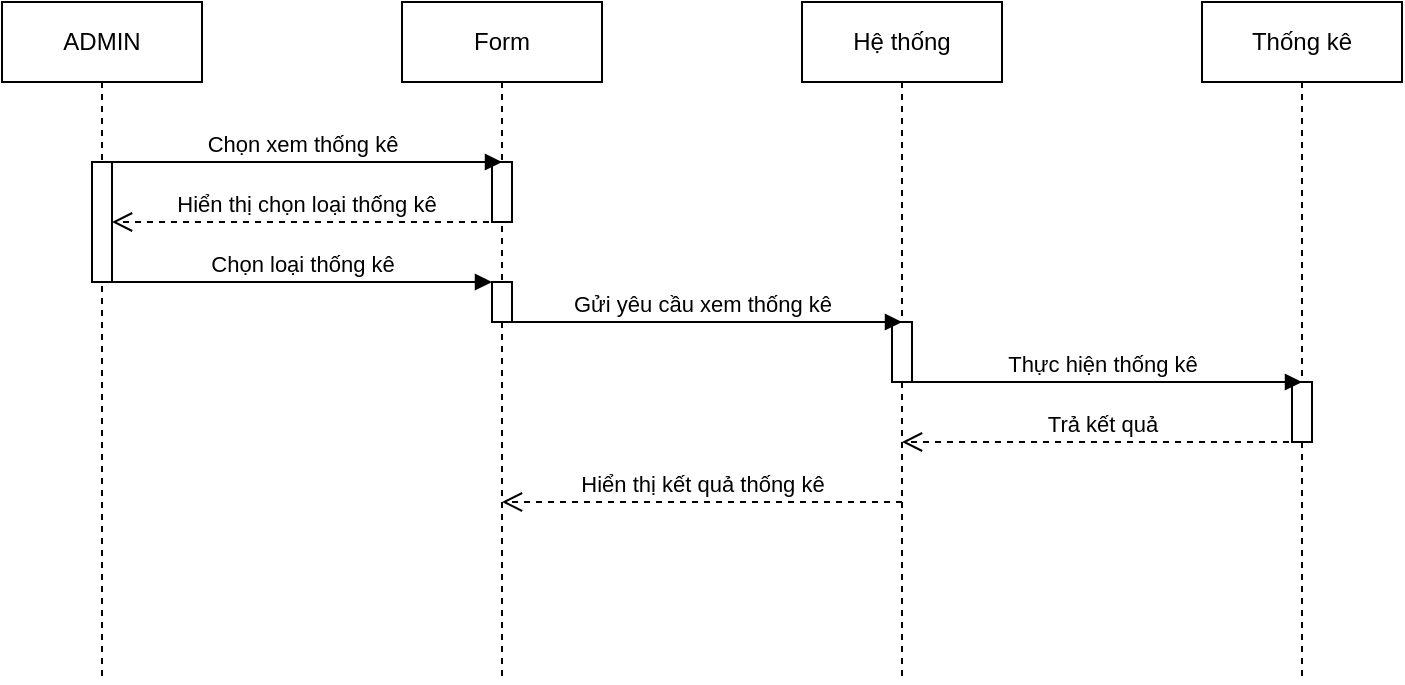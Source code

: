 <mxfile version="22.0.8" type="device">
  <diagram name="Page-1" id="slU-IO-0lukB3EVgzsmG">
    <mxGraphModel dx="872" dy="465" grid="1" gridSize="10" guides="1" tooltips="1" connect="1" arrows="1" fold="1" page="1" pageScale="1" pageWidth="850" pageHeight="1100" math="0" shadow="0">
      <root>
        <mxCell id="0" />
        <mxCell id="1" parent="0" />
        <mxCell id="BBWcsYoWvdRTdr-FFXiB-2" value="ADMIN" style="shape=umlLifeline;perimeter=lifelinePerimeter;whiteSpace=wrap;html=1;container=1;dropTarget=0;collapsible=0;recursiveResize=0;outlineConnect=0;portConstraint=eastwest;newEdgeStyle={&quot;curved&quot;:0,&quot;rounded&quot;:0};" vertex="1" parent="1">
          <mxGeometry x="40" y="60" width="100" height="340" as="geometry" />
        </mxCell>
        <mxCell id="BBWcsYoWvdRTdr-FFXiB-3" value="" style="html=1;points=[[0,0,0,0,5],[0,1,0,0,-5],[1,0,0,0,5],[1,1,0,0,-5]];perimeter=orthogonalPerimeter;outlineConnect=0;targetShapes=umlLifeline;portConstraint=eastwest;newEdgeStyle={&quot;curved&quot;:0,&quot;rounded&quot;:0};" vertex="1" parent="BBWcsYoWvdRTdr-FFXiB-2">
          <mxGeometry x="45" y="80" width="10" height="60" as="geometry" />
        </mxCell>
        <mxCell id="BBWcsYoWvdRTdr-FFXiB-5" value="Form" style="shape=umlLifeline;perimeter=lifelinePerimeter;whiteSpace=wrap;html=1;container=1;dropTarget=0;collapsible=0;recursiveResize=0;outlineConnect=0;portConstraint=eastwest;newEdgeStyle={&quot;curved&quot;:0,&quot;rounded&quot;:0};" vertex="1" parent="1">
          <mxGeometry x="240" y="60" width="100" height="340" as="geometry" />
        </mxCell>
        <mxCell id="BBWcsYoWvdRTdr-FFXiB-6" value="" style="html=1;points=[[0,0,0,0,5],[0,1,0,0,-5],[1,0,0,0,5],[1,1,0,0,-5]];perimeter=orthogonalPerimeter;outlineConnect=0;targetShapes=umlLifeline;portConstraint=eastwest;newEdgeStyle={&quot;curved&quot;:0,&quot;rounded&quot;:0};" vertex="1" parent="BBWcsYoWvdRTdr-FFXiB-5">
          <mxGeometry x="45" y="80" width="10" height="30" as="geometry" />
        </mxCell>
        <mxCell id="BBWcsYoWvdRTdr-FFXiB-7" value="" style="html=1;points=[[0,0,0,0,5],[0,1,0,0,-5],[1,0,0,0,5],[1,1,0,0,-5]];perimeter=orthogonalPerimeter;outlineConnect=0;targetShapes=umlLifeline;portConstraint=eastwest;newEdgeStyle={&quot;curved&quot;:0,&quot;rounded&quot;:0};" vertex="1" parent="BBWcsYoWvdRTdr-FFXiB-5">
          <mxGeometry x="45" y="140" width="10" height="20" as="geometry" />
        </mxCell>
        <mxCell id="BBWcsYoWvdRTdr-FFXiB-9" value="Hệ thống" style="shape=umlLifeline;perimeter=lifelinePerimeter;whiteSpace=wrap;html=1;container=1;dropTarget=0;collapsible=0;recursiveResize=0;outlineConnect=0;portConstraint=eastwest;newEdgeStyle={&quot;curved&quot;:0,&quot;rounded&quot;:0};" vertex="1" parent="1">
          <mxGeometry x="440" y="60" width="100" height="340" as="geometry" />
        </mxCell>
        <mxCell id="BBWcsYoWvdRTdr-FFXiB-10" value="" style="html=1;points=[[0,0,0,0,5],[0,1,0,0,-5],[1,0,0,0,5],[1,1,0,0,-5]];perimeter=orthogonalPerimeter;outlineConnect=0;targetShapes=umlLifeline;portConstraint=eastwest;newEdgeStyle={&quot;curved&quot;:0,&quot;rounded&quot;:0};" vertex="1" parent="BBWcsYoWvdRTdr-FFXiB-9">
          <mxGeometry x="45" y="160" width="10" height="30" as="geometry" />
        </mxCell>
        <mxCell id="BBWcsYoWvdRTdr-FFXiB-15" value="Hiển thị chọn loại thống kê" style="html=1;verticalAlign=bottom;endArrow=open;dashed=1;endSize=8;curved=0;rounded=0;" edge="1" parent="1">
          <mxGeometry relative="1" as="geometry">
            <mxPoint x="289.5" y="170" as="sourcePoint" />
            <mxPoint x="95" y="170" as="targetPoint" />
            <Array as="points" />
          </mxGeometry>
        </mxCell>
        <mxCell id="BBWcsYoWvdRTdr-FFXiB-16" value="Chọn loại thống kê" style="html=1;verticalAlign=bottom;endArrow=block;curved=0;rounded=0;" edge="1" parent="1" source="BBWcsYoWvdRTdr-FFXiB-3" target="BBWcsYoWvdRTdr-FFXiB-7">
          <mxGeometry width="80" relative="1" as="geometry">
            <mxPoint x="120" y="220" as="sourcePoint" />
            <mxPoint x="350" y="220" as="targetPoint" />
          </mxGeometry>
        </mxCell>
        <mxCell id="BBWcsYoWvdRTdr-FFXiB-17" value="Chọn xem thống kê" style="html=1;verticalAlign=bottom;endArrow=block;curved=0;rounded=0;" edge="1" parent="1">
          <mxGeometry width="80" relative="1" as="geometry">
            <mxPoint x="90" y="140" as="sourcePoint" />
            <mxPoint x="290" y="140" as="targetPoint" />
          </mxGeometry>
        </mxCell>
        <mxCell id="BBWcsYoWvdRTdr-FFXiB-18" value="Gửi yêu cầu xem thống kê" style="html=1;verticalAlign=bottom;endArrow=block;curved=0;rounded=0;" edge="1" parent="1">
          <mxGeometry width="80" relative="1" as="geometry">
            <mxPoint x="290" y="220" as="sourcePoint" />
            <mxPoint x="490" y="220" as="targetPoint" />
          </mxGeometry>
        </mxCell>
        <mxCell id="BBWcsYoWvdRTdr-FFXiB-19" value="Trả kết quả" style="html=1;verticalAlign=bottom;endArrow=open;dashed=1;endSize=8;curved=0;rounded=0;" edge="1" parent="1">
          <mxGeometry relative="1" as="geometry">
            <mxPoint x="689.5" y="280" as="sourcePoint" />
            <mxPoint x="490" y="280" as="targetPoint" />
            <Array as="points">
              <mxPoint x="565" y="280" />
            </Array>
          </mxGeometry>
        </mxCell>
        <mxCell id="BBWcsYoWvdRTdr-FFXiB-20" value="Thống kê" style="shape=umlLifeline;perimeter=lifelinePerimeter;whiteSpace=wrap;html=1;container=1;dropTarget=0;collapsible=0;recursiveResize=0;outlineConnect=0;portConstraint=eastwest;newEdgeStyle={&quot;curved&quot;:0,&quot;rounded&quot;:0};" vertex="1" parent="1">
          <mxGeometry x="640" y="60" width="100" height="340" as="geometry" />
        </mxCell>
        <mxCell id="BBWcsYoWvdRTdr-FFXiB-21" value="" style="html=1;points=[[0,0,0,0,5],[0,1,0,0,-5],[1,0,0,0,5],[1,1,0,0,-5]];perimeter=orthogonalPerimeter;outlineConnect=0;targetShapes=umlLifeline;portConstraint=eastwest;newEdgeStyle={&quot;curved&quot;:0,&quot;rounded&quot;:0};" vertex="1" parent="BBWcsYoWvdRTdr-FFXiB-20">
          <mxGeometry x="45" y="190" width="10" height="30" as="geometry" />
        </mxCell>
        <mxCell id="BBWcsYoWvdRTdr-FFXiB-24" value="Hiển thị kết quả thống kê" style="html=1;verticalAlign=bottom;endArrow=open;dashed=1;endSize=8;curved=0;rounded=0;" edge="1" parent="1" target="BBWcsYoWvdRTdr-FFXiB-5">
          <mxGeometry relative="1" as="geometry">
            <mxPoint x="490" y="310" as="sourcePoint" />
            <mxPoint x="310" y="310" as="targetPoint" />
            <Array as="points">
              <mxPoint x="385" y="310" />
            </Array>
          </mxGeometry>
        </mxCell>
        <mxCell id="BBWcsYoWvdRTdr-FFXiB-25" value="Thực hiện thống kê" style="html=1;verticalAlign=bottom;endArrow=block;curved=0;rounded=0;" edge="1" parent="1">
          <mxGeometry width="80" relative="1" as="geometry">
            <mxPoint x="490" y="250" as="sourcePoint" />
            <mxPoint x="690" y="250" as="targetPoint" />
          </mxGeometry>
        </mxCell>
      </root>
    </mxGraphModel>
  </diagram>
</mxfile>
